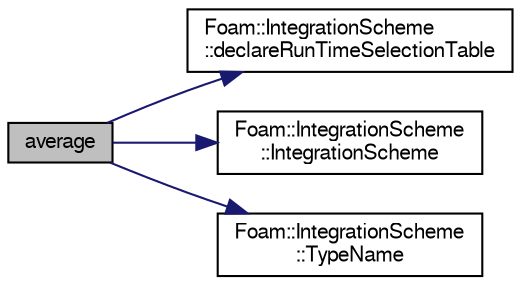 digraph "average"
{
  bgcolor="transparent";
  edge [fontname="FreeSans",fontsize="10",labelfontname="FreeSans",labelfontsize="10"];
  node [fontname="FreeSans",fontsize="10",shape=record];
  rankdir="LR";
  Node28 [label="average",height=0.2,width=0.4,color="black", fillcolor="grey75", style="filled", fontcolor="black"];
  Node28 -> Node29 [color="midnightblue",fontsize="10",style="solid",fontname="FreeSans"];
  Node29 [label="Foam::IntegrationScheme\l::declareRunTimeSelectionTable",height=0.2,width=0.4,color="black",URL="$a23846.html#a8848aff6a0b6f815eeeed81779b049ce",tooltip="Declare runtime constructor selection table. "];
  Node28 -> Node30 [color="midnightblue",fontsize="10",style="solid",fontname="FreeSans"];
  Node30 [label="Foam::IntegrationScheme\l::IntegrationScheme",height=0.2,width=0.4,color="black",URL="$a23846.html#a96794d5e60569601244b977fb0a15c93",tooltip="Construct from components. "];
  Node28 -> Node31 [color="midnightblue",fontsize="10",style="solid",fontname="FreeSans"];
  Node31 [label="Foam::IntegrationScheme\l::TypeName",height=0.2,width=0.4,color="black",URL="$a23846.html#a931b4126eb9891a53978cc987792b3dc",tooltip="Runtime type information. "];
}
